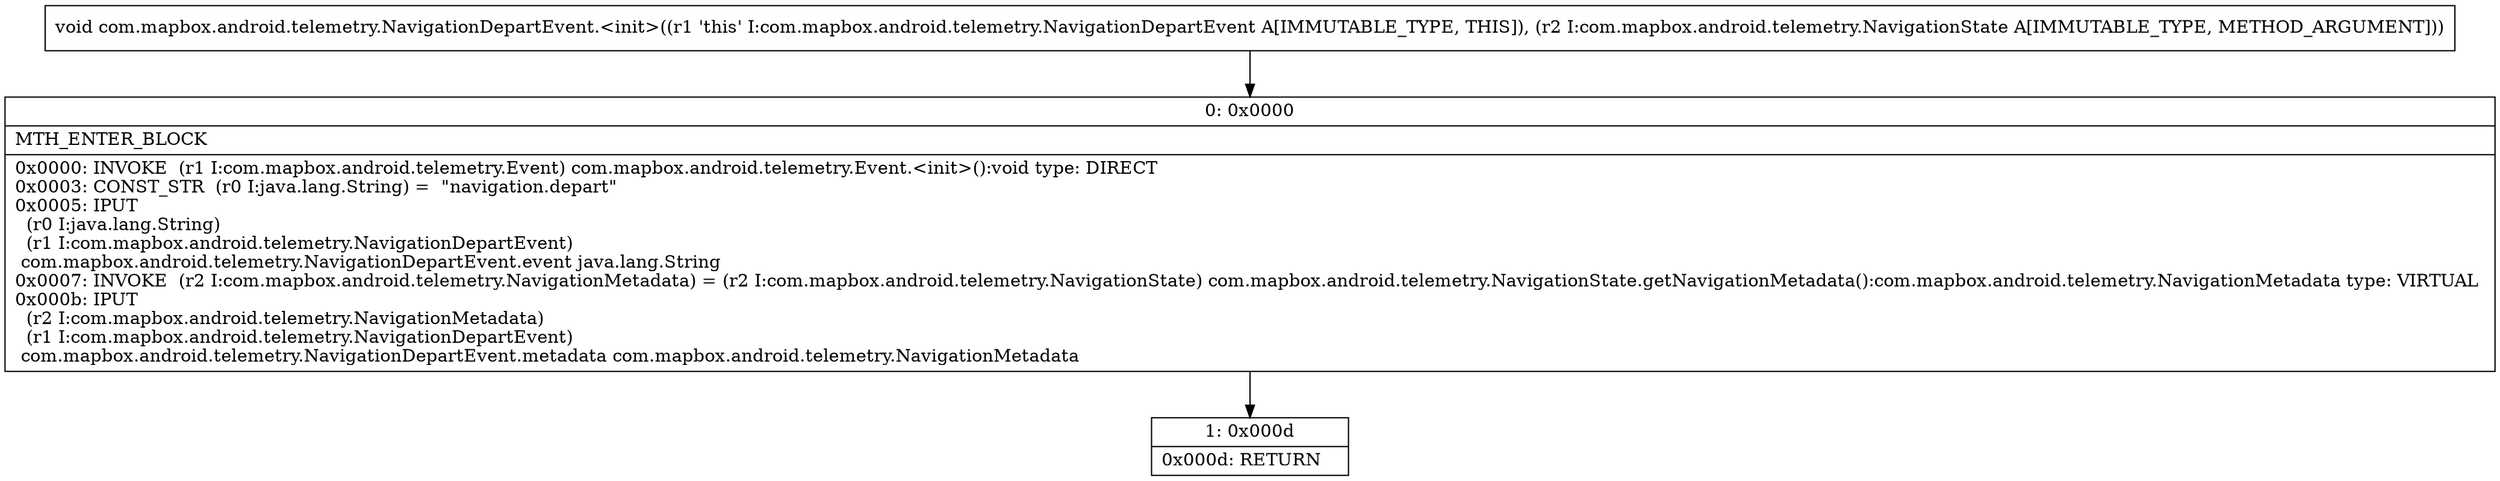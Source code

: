 digraph "CFG forcom.mapbox.android.telemetry.NavigationDepartEvent.\<init\>(Lcom\/mapbox\/android\/telemetry\/NavigationState;)V" {
Node_0 [shape=record,label="{0\:\ 0x0000|MTH_ENTER_BLOCK\l|0x0000: INVOKE  (r1 I:com.mapbox.android.telemetry.Event) com.mapbox.android.telemetry.Event.\<init\>():void type: DIRECT \l0x0003: CONST_STR  (r0 I:java.lang.String) =  \"navigation.depart\" \l0x0005: IPUT  \l  (r0 I:java.lang.String)\l  (r1 I:com.mapbox.android.telemetry.NavigationDepartEvent)\l com.mapbox.android.telemetry.NavigationDepartEvent.event java.lang.String \l0x0007: INVOKE  (r2 I:com.mapbox.android.telemetry.NavigationMetadata) = (r2 I:com.mapbox.android.telemetry.NavigationState) com.mapbox.android.telemetry.NavigationState.getNavigationMetadata():com.mapbox.android.telemetry.NavigationMetadata type: VIRTUAL \l0x000b: IPUT  \l  (r2 I:com.mapbox.android.telemetry.NavigationMetadata)\l  (r1 I:com.mapbox.android.telemetry.NavigationDepartEvent)\l com.mapbox.android.telemetry.NavigationDepartEvent.metadata com.mapbox.android.telemetry.NavigationMetadata \l}"];
Node_1 [shape=record,label="{1\:\ 0x000d|0x000d: RETURN   \l}"];
MethodNode[shape=record,label="{void com.mapbox.android.telemetry.NavigationDepartEvent.\<init\>((r1 'this' I:com.mapbox.android.telemetry.NavigationDepartEvent A[IMMUTABLE_TYPE, THIS]), (r2 I:com.mapbox.android.telemetry.NavigationState A[IMMUTABLE_TYPE, METHOD_ARGUMENT])) }"];
MethodNode -> Node_0;
Node_0 -> Node_1;
}

